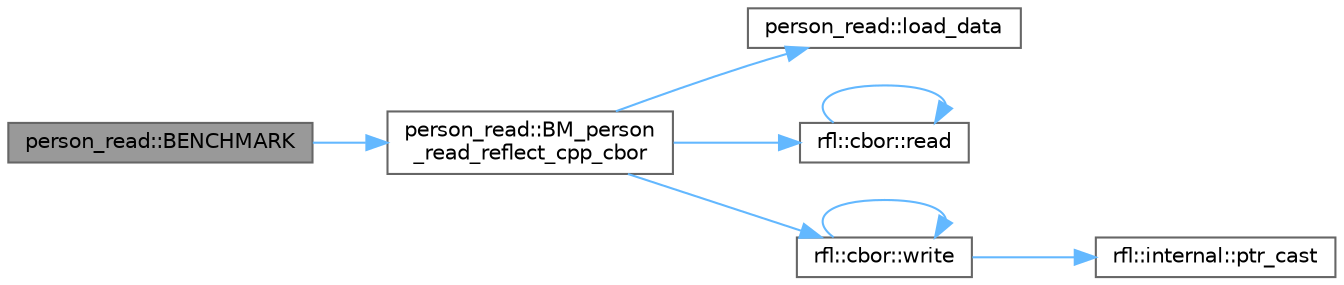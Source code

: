 digraph "person_read::BENCHMARK"
{
 // LATEX_PDF_SIZE
  bgcolor="transparent";
  edge [fontname=Helvetica,fontsize=10,labelfontname=Helvetica,labelfontsize=10];
  node [fontname=Helvetica,fontsize=10,shape=box,height=0.2,width=0.4];
  rankdir="LR";
  Node1 [id="Node000001",label="person_read::BENCHMARK",height=0.2,width=0.4,color="gray40", fillcolor="grey60", style="filled", fontcolor="black",tooltip=" "];
  Node1 -> Node2 [id="edge1_Node000001_Node000002",color="steelblue1",style="solid",tooltip=" "];
  Node2 [id="Node000002",label="person_read::BM_person\l_read_reflect_cpp_cbor",height=0.2,width=0.4,color="grey40", fillcolor="white", style="filled",URL="$namespaceperson__read.html#a70fd1bc4d594006bb482ffbfc988cb11",tooltip=" "];
  Node2 -> Node3 [id="edge2_Node000002_Node000003",color="steelblue1",style="solid",tooltip=" "];
  Node3 [id="Node000003",label="person_read::load_data",height=0.2,width=0.4,color="grey40", fillcolor="white", style="filled",URL="$namespaceperson__read.html#aee7e7905c4a047efd1cd9e8abbc981f7",tooltip=" "];
  Node2 -> Node4 [id="edge3_Node000002_Node000004",color="steelblue1",style="solid",tooltip=" "];
  Node4 [id="Node000004",label="rfl::cbor::read",height=0.2,width=0.4,color="grey40", fillcolor="white", style="filled",URL="$namespacerfl_1_1cbor.html#a13fab040b12c0df89343e3c2b4b097ff",tooltip="Parses an object from CBOR using reflection."];
  Node4 -> Node4 [id="edge4_Node000004_Node000004",color="steelblue1",style="solid",tooltip=" "];
  Node2 -> Node5 [id="edge5_Node000002_Node000005",color="steelblue1",style="solid",tooltip=" "];
  Node5 [id="Node000005",label="rfl::cbor::write",height=0.2,width=0.4,color="grey40", fillcolor="white", style="filled",URL="$namespacerfl_1_1cbor.html#aa91469562abe00ea499db9f0b48c4ba7",tooltip="Returns CBOR bytes."];
  Node5 -> Node6 [id="edge6_Node000005_Node000006",color="steelblue1",style="solid",tooltip=" "];
  Node6 [id="Node000006",label="rfl::internal::ptr_cast",height=0.2,width=0.4,color="grey40", fillcolor="white", style="filled",URL="$namespacerfl_1_1internal.html#a0e3f14355090a86bc6064dff6368347b",tooltip=" "];
  Node5 -> Node5 [id="edge7_Node000005_Node000005",color="steelblue1",style="solid",tooltip=" "];
}
